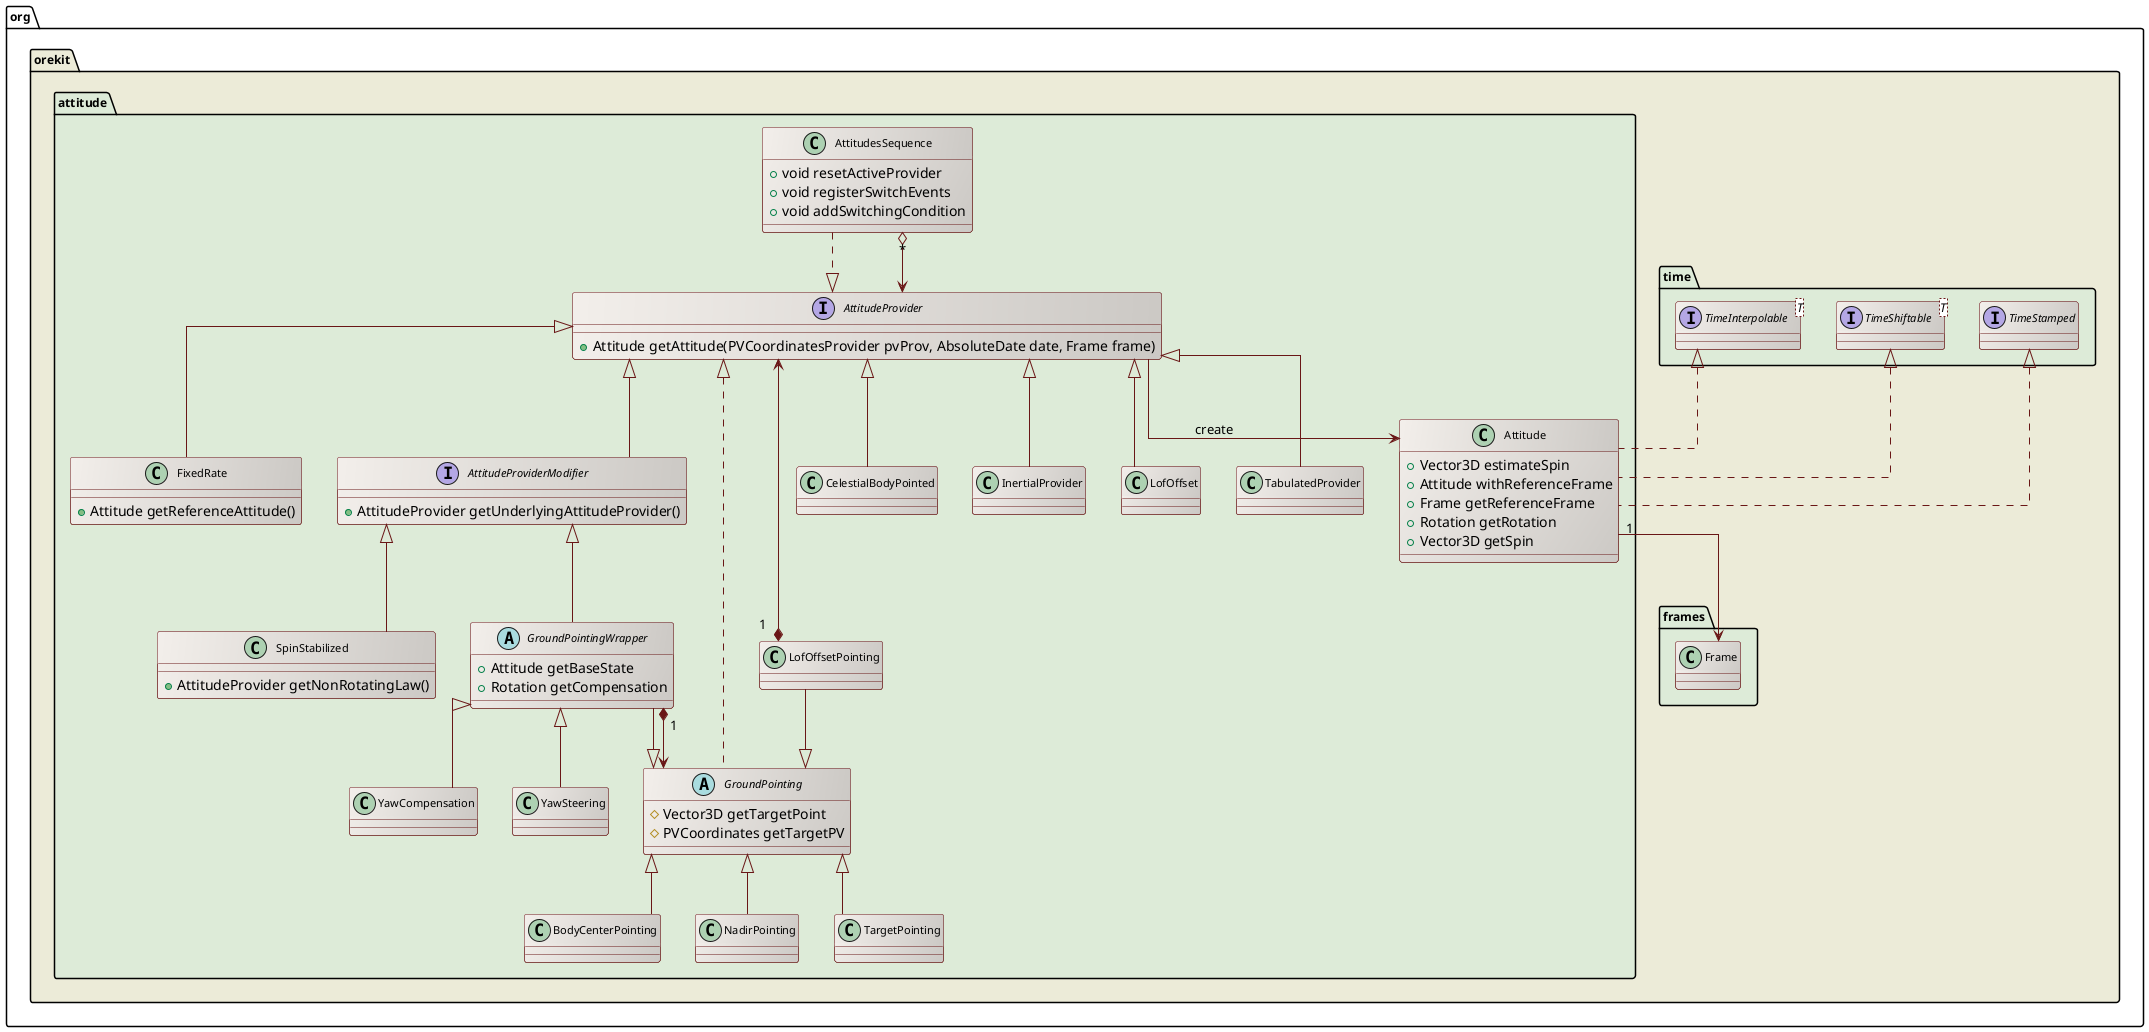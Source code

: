 ' Copyright 2002-2021 CS GROUP
' Licensed to CS GROUP (CS) under one or more
' contributor license agreements.  See the NOTICE file distributed with
' this work for additional information regarding copyright ownership.
' CS licenses this file to You under the Apache License, Version 2.0
' (the "License"); you may not use this file except in compliance with
' the License.  You may obtain a copy of the License at
'
'   http://www.apache.org/licenses/LICENSE-2.0
'
' Unless required by applicable law or agreed to in writing, software
' distributed under the License is distributed on an "AS IS" BASIS,
' WITHOUT WARRANTIES OR CONDITIONS OF ANY KIND, either express or implied.
' See the License for the specific language governing permissions and
' limitations under the License.

@startuml

  skinparam svek                  true
  skinparam ClassBackgroundColor  #F3EFEB/CCC9C5
  skinparam ClassArrowColor       #691616
  skinparam ClassBorderColor      #691616
  skinparam NoteBackgroundColor   #F3EFEB
  skinparam NoteBorderColor       #691616
  skinparam NoteFontColor         #691616
  skinparam ClassFontSize         11
  skinparam PackageFontSize       12
  skinparam linetype              ortho

  package org.orekit #ECEBD8 {

    package frames #DDEBD8 {
      class Frame
    }

    package time #DDEBD8 {
      interface TimeStamped
      interface "TimeShiftable<T>" as TimeShiftable_T_
      interface "TimeInterpolable<T>" as TimeInterpolable_T_
    }

    package attitude #DDEBD8 {

      class Attitude {
	    +Vector3D estimateSpin
    	+Attitude withReferenceFrame
    	+Frame getReferenceFrame
        +Rotation getRotation
	    +Vector3D getSpin
      }

      class AttitudesSequence {
        +void resetActiveProvider
        +void registerSwitchEvents
        +void addSwitchingCondition
      }

      interface AttitudeProvider {
        + Attitude getAttitude(PVCoordinatesProvider pvProv, AbsoluteDate date, Frame frame)
      }

      class FixedRate {
        +Attitude getReferenceAttitude()
      }

      interface AttitudeProviderModifier {
        +AttitudeProvider getUnderlyingAttitudeProvider()
      }

      class SpinStabilized {
        +AttitudeProvider getNonRotatingLaw()
      }

      abstract class GroundPointing {
        #Vector3D getTargetPoint
        #PVCoordinates getTargetPV
      }

      abstract class GroundPointingWrapper {
        +Attitude getBaseState
        +Rotation getCompensation
      }

      Frame            <-up- "1" Attitude 
      Attitude         <-up- AttitudeProvider : create
      TimeStamped      <|.. Attitude
      TimeShiftable_T_ <|.. Attitude
      TimeInterpolable_T_ <|.. Attitude
      AttitudeProvider             <|-- FixedRate
      AttitudeProvider <|-- AttitudeProviderModifier
      AttitudesSequence ..|> AttitudeProvider
      AttitudesSequence "*" o--> AttitudeProvider
      AttitudeProvider <--* "1" LofOffsetPointing 
      AttitudeProvider <|.. GroundPointing
      GroundPointing   <|-- GroundPointingWrapper
      LofOffsetPointing            --|> GroundPointing

      AttitudeProviderModifier     <|-- SpinStabilized
      AttitudeProviderModifier     <|-- GroundPointingWrapper
      GroundPointing               <|-- BodyCenterPointing
      GroundPointing               <|-- NadirPointing
      GroundPointing               <|-- TargetPointing
      GroundPointingWrapper    "1" *--> GroundPointing
      GroundPointingWrapper        <|-- YawCompensation
      GroundPointingWrapper        <|-- YawSteering
      AttitudeProvider             <|-- CelestialBodyPointed
      AttitudeProvider             <|-- InertialProvider
      AttitudeProvider             <|-- LofOffset
      AttitudeProvider             <|-- TabulatedProvider

    }

  }

@enduml
